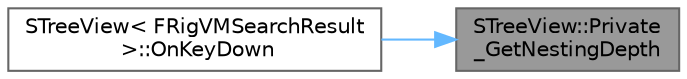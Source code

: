 digraph "STreeView::Private_GetNestingDepth"
{
 // INTERACTIVE_SVG=YES
 // LATEX_PDF_SIZE
  bgcolor="transparent";
  edge [fontname=Helvetica,fontsize=10,labelfontname=Helvetica,labelfontsize=10];
  node [fontname=Helvetica,fontsize=10,shape=box,height=0.2,width=0.4];
  rankdir="RL";
  Node1 [id="Node000001",label="STreeView::Private\l_GetNestingDepth",height=0.2,width=0.4,color="gray40", fillcolor="grey60", style="filled", fontcolor="black",tooltip=" "];
  Node1 -> Node2 [id="edge1_Node000001_Node000002",dir="back",color="steelblue1",style="solid",tooltip=" "];
  Node2 [id="Node000002",label="STreeView\< FRigVMSearchResult\l \>::OnKeyDown",height=0.2,width=0.4,color="grey40", fillcolor="white", style="filled",URL="$de/d1d/classSTreeView.html#a9591fc269f6b6b04e2bd32095c82a39c",tooltip=" "];
}
